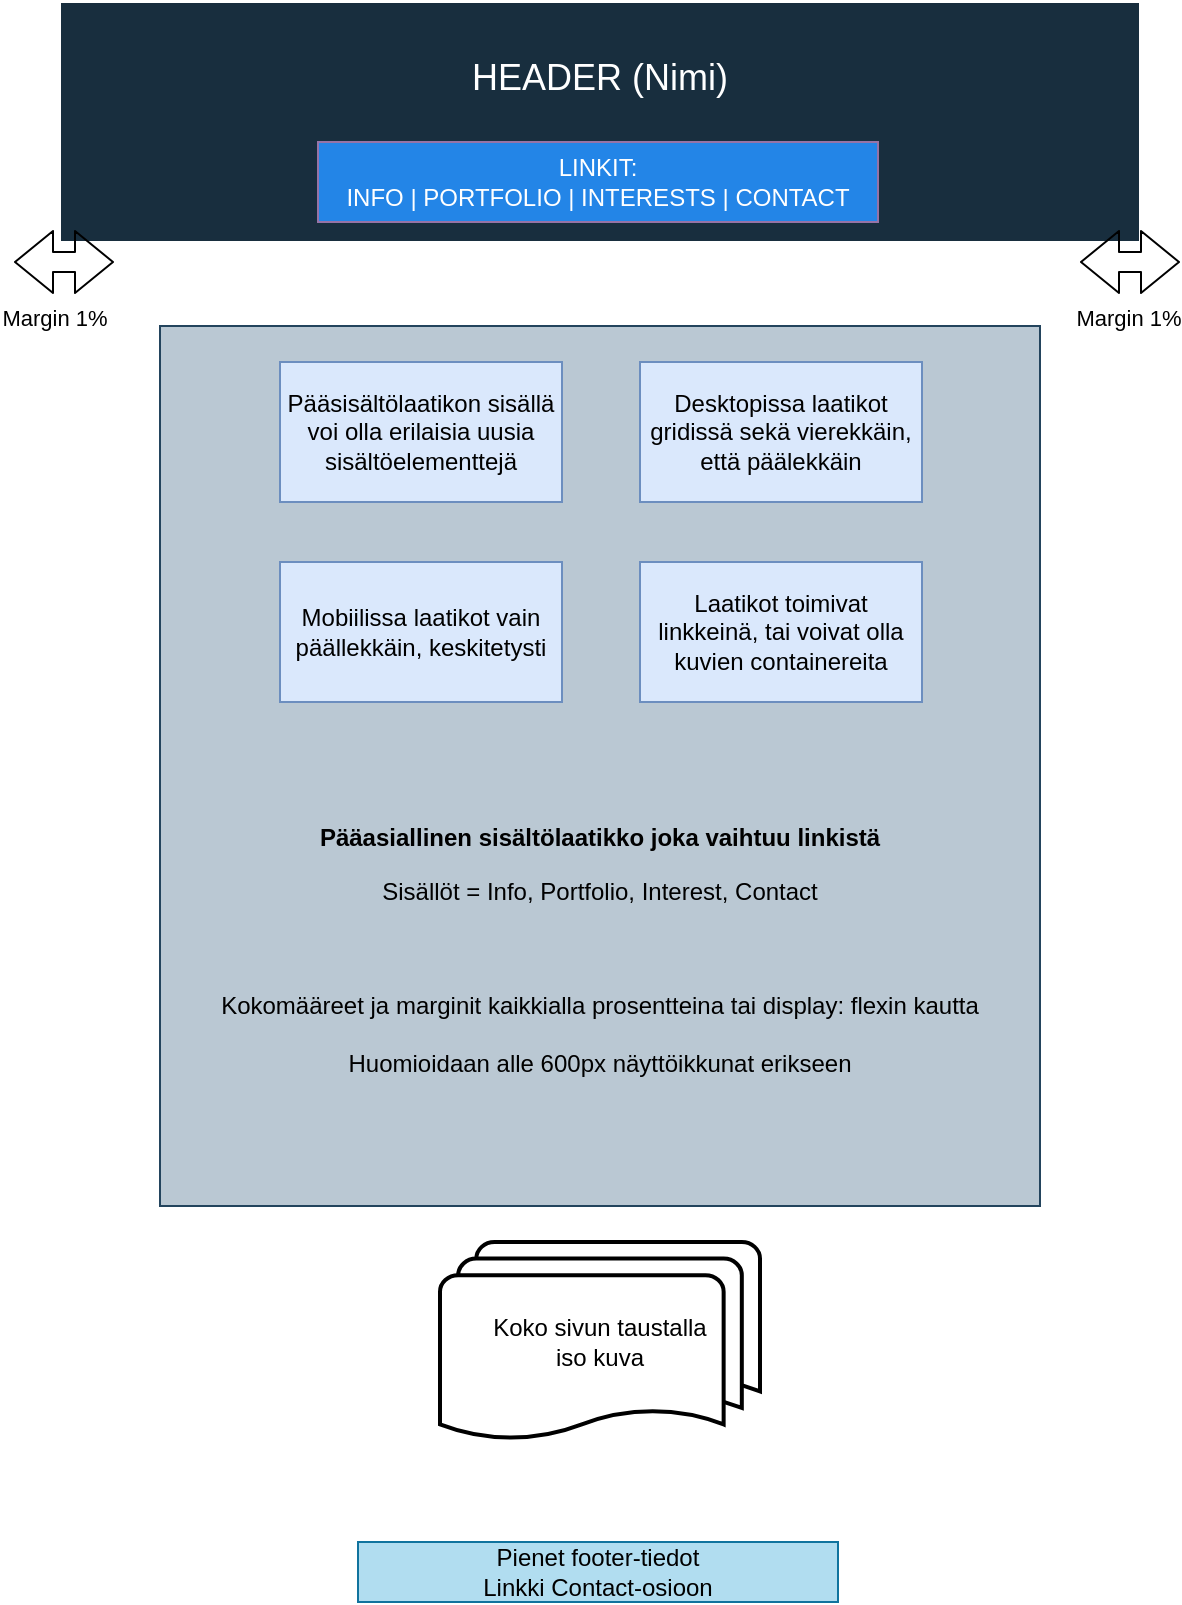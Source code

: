 <mxfile version="22.1.5" type="device">
  <diagram name="Page-1" id="4__kyFHjfD1qexIiBQ16">
    <mxGraphModel dx="2411" dy="675" grid="1" gridSize="10" guides="1" tooltips="1" connect="1" arrows="1" fold="1" page="1" pageScale="1" pageWidth="583" pageHeight="827" math="0" shadow="0">
      <root>
        <mxCell id="0" />
        <mxCell id="1" parent="0" />
        <mxCell id="26PtZeHGOYnk7NXzLJqX-1" value="&lt;font style=&quot;font-size: 18px;&quot;&gt;HEADER (Nimi)&lt;br&gt;&lt;br&gt;Linkit&lt;br&gt;&lt;/font&gt;" style="rounded=0;whiteSpace=wrap;html=1;labelBackgroundColor=none;fillColor=#182E3E;strokeColor=#FFFFFF;fontColor=#FFFFFF;" vertex="1" parent="1">
          <mxGeometry x="-560" y="10" width="540" height="120" as="geometry" />
        </mxCell>
        <mxCell id="26PtZeHGOYnk7NXzLJqX-2" value="&lt;p style=&quot;line-height: 120%;&quot;&gt;&lt;/p&gt;&lt;p&gt;&lt;br&gt;&lt;/p&gt;&lt;p&gt;&lt;br&gt;&lt;/p&gt;&lt;p&gt;&lt;br&gt;&lt;/p&gt;&lt;p&gt;&lt;br&gt;&lt;/p&gt;&lt;p&gt;&lt;br&gt;&lt;/p&gt;&lt;p&gt;&lt;br&gt;&lt;/p&gt;&lt;p&gt;&lt;br&gt;&lt;/p&gt;&lt;p&gt;&lt;b&gt;Pääasiallinen sisältölaatikko joka vaihtuu linkistä&lt;/b&gt;&lt;/p&gt;Sisällöt = Info, Portfolio, Interest, Contact&lt;br&gt;&lt;br&gt;&lt;br&gt;&lt;br&gt;Kokomääreet ja marginit kaikkialla prosentteina tai display: flexin kautta&lt;br&gt;&lt;br&gt;Huomioidaan alle 600px näyttöikkunat erikseen&lt;br&gt;&lt;p&gt;&lt;/p&gt;" style="whiteSpace=wrap;html=1;aspect=fixed;fillColor=#bac8d3;strokeColor=#23445d;" vertex="1" parent="1">
          <mxGeometry x="-510" y="172" width="440" height="440" as="geometry" />
        </mxCell>
        <mxCell id="26PtZeHGOYnk7NXzLJqX-7" value="Margin 1%" style="shape=flexArrow;endArrow=classic;startArrow=classic;html=1;" edge="1" parent="1">
          <mxGeometry x="-0.2" y="-28" width="100" height="100" relative="1" as="geometry">
            <mxPoint x="-583" y="140" as="sourcePoint" />
            <mxPoint x="-533" y="140" as="targetPoint" />
            <mxPoint as="offset" />
          </mxGeometry>
        </mxCell>
        <mxCell id="26PtZeHGOYnk7NXzLJqX-8" value="LINKIT:&lt;br&gt;INFO | PORTFOLIO | INTERESTS | CONTACT" style="rounded=0;whiteSpace=wrap;html=1;labelBackgroundColor=none;fillColor=#2385E7;strokeColor=#9673a6;fillStyle=auto;fontColor=#FFFFFF;" vertex="1" parent="1">
          <mxGeometry x="-431" y="80" width="280" height="40" as="geometry" />
        </mxCell>
        <mxCell id="26PtZeHGOYnk7NXzLJqX-9" value="Margin 1%" style="shape=flexArrow;endArrow=classic;startArrow=classic;html=1;" edge="1" parent="1">
          <mxGeometry x="-0.057" y="-28" width="100" height="100" relative="1" as="geometry">
            <mxPoint x="-50" y="140" as="sourcePoint" />
            <mxPoint y="140" as="targetPoint" />
            <mxPoint as="offset" />
          </mxGeometry>
        </mxCell>
        <mxCell id="26PtZeHGOYnk7NXzLJqX-11" value="Pääsisältölaatikon sisällä voi olla erilaisia uusia sisältöelementtejä" style="rounded=0;whiteSpace=wrap;html=1;fillColor=#dae8fc;strokeColor=#6c8ebf;" vertex="1" parent="1">
          <mxGeometry x="-450" y="190" width="141" height="70" as="geometry" />
        </mxCell>
        <mxCell id="26PtZeHGOYnk7NXzLJqX-12" value="Pienet footer-tiedot&lt;br&gt;Linkki Contact-osioon" style="rounded=0;whiteSpace=wrap;html=1;fillColor=#b1ddf0;strokeColor=#10739e;" vertex="1" parent="1">
          <mxGeometry x="-411" y="780" width="240" height="30" as="geometry" />
        </mxCell>
        <mxCell id="26PtZeHGOYnk7NXzLJqX-14" value="Koko sivun taustalla&lt;br&gt;iso kuva" style="strokeWidth=2;html=1;shape=mxgraph.flowchart.multi-document;whiteSpace=wrap;" vertex="1" parent="1">
          <mxGeometry x="-370" y="630" width="160" height="100" as="geometry" />
        </mxCell>
        <mxCell id="26PtZeHGOYnk7NXzLJqX-16" value="Desktopissa laatikot gridissä sekä vierekkäin, että päälekkäin" style="rounded=0;whiteSpace=wrap;html=1;fillColor=#dae8fc;strokeColor=#6c8ebf;" vertex="1" parent="1">
          <mxGeometry x="-270" y="190" width="141" height="70" as="geometry" />
        </mxCell>
        <mxCell id="26PtZeHGOYnk7NXzLJqX-17" value="Mobiilissa laatikot vain päällekkäin, keskitetysti" style="rounded=0;whiteSpace=wrap;html=1;fillColor=#dae8fc;strokeColor=#6c8ebf;" vertex="1" parent="1">
          <mxGeometry x="-450" y="290" width="141" height="70" as="geometry" />
        </mxCell>
        <mxCell id="26PtZeHGOYnk7NXzLJqX-18" value="Laatikot toimivat linkkeinä, tai voivat olla kuvien containereita" style="rounded=0;whiteSpace=wrap;html=1;fillColor=#dae8fc;strokeColor=#6c8ebf;" vertex="1" parent="1">
          <mxGeometry x="-270" y="290" width="141" height="70" as="geometry" />
        </mxCell>
      </root>
    </mxGraphModel>
  </diagram>
</mxfile>
